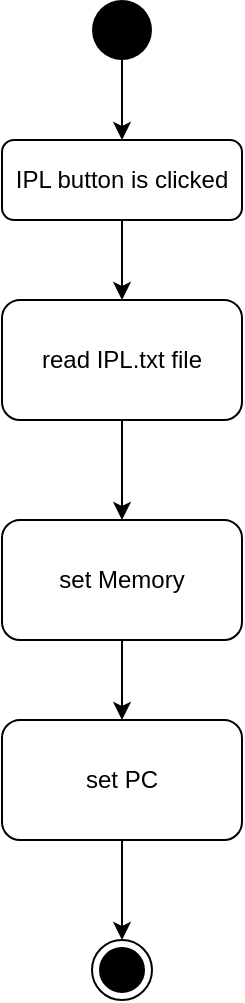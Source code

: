 <mxfile version="15.3.0" type="device" pages="3"><diagram id="C5RBs43oDa-KdzZeNtuy" name="IPL"><mxGraphModel dx="1432" dy="1086" grid="1" gridSize="10" guides="1" tooltips="1" connect="1" arrows="1" fold="1" page="1" pageScale="1" pageWidth="827" pageHeight="1169" math="0" shadow="0"><root><mxCell id="WIyWlLk6GJQsqaUBKTNV-0"/><mxCell id="WIyWlLk6GJQsqaUBKTNV-1" parent="WIyWlLk6GJQsqaUBKTNV-0"/><mxCell id="lTeoSnZGTI6gJSB_7wzA-2" value="" style="edgeStyle=orthogonalEdgeStyle;rounded=0;orthogonalLoop=1;jettySize=auto;html=1;" edge="1" parent="WIyWlLk6GJQsqaUBKTNV-1" source="WIyWlLk6GJQsqaUBKTNV-3" target="lTeoSnZGTI6gJSB_7wzA-0"><mxGeometry relative="1" as="geometry"/></mxCell><mxCell id="WIyWlLk6GJQsqaUBKTNV-3" value="IPL button is clicked" style="rounded=1;whiteSpace=wrap;html=1;fontSize=12;glass=0;strokeWidth=1;shadow=0;" parent="WIyWlLk6GJQsqaUBKTNV-1" vertex="1"><mxGeometry x="160" y="200" width="120" height="40" as="geometry"/></mxCell><mxCell id="lTeoSnZGTI6gJSB_7wzA-3" value="" style="edgeStyle=orthogonalEdgeStyle;rounded=0;orthogonalLoop=1;jettySize=auto;html=1;" edge="1" parent="WIyWlLk6GJQsqaUBKTNV-1" source="lTeoSnZGTI6gJSB_7wzA-0" target="lTeoSnZGTI6gJSB_7wzA-1"><mxGeometry relative="1" as="geometry"/></mxCell><mxCell id="lTeoSnZGTI6gJSB_7wzA-0" value="read IPL.txt file" style="rounded=1;whiteSpace=wrap;html=1;" vertex="1" parent="WIyWlLk6GJQsqaUBKTNV-1"><mxGeometry x="160" y="280" width="120" height="60" as="geometry"/></mxCell><mxCell id="4w9JUWeBYc-DnjKjHwLf-1" value="" style="edgeStyle=orthogonalEdgeStyle;rounded=0;orthogonalLoop=1;jettySize=auto;html=1;" edge="1" parent="WIyWlLk6GJQsqaUBKTNV-1" source="lTeoSnZGTI6gJSB_7wzA-1" target="4w9JUWeBYc-DnjKjHwLf-0"><mxGeometry relative="1" as="geometry"/></mxCell><mxCell id="lTeoSnZGTI6gJSB_7wzA-1" value="set Memory" style="rounded=1;whiteSpace=wrap;html=1;" vertex="1" parent="WIyWlLk6GJQsqaUBKTNV-1"><mxGeometry x="160" y="390" width="120" height="60" as="geometry"/></mxCell><mxCell id="7aXZ-nnQpydyj2Lr2WAa-3" value="" style="edgeStyle=orthogonalEdgeStyle;rounded=0;orthogonalLoop=1;jettySize=auto;html=1;" edge="1" parent="WIyWlLk6GJQsqaUBKTNV-1" source="4w9JUWeBYc-DnjKjHwLf-0" target="7aXZ-nnQpydyj2Lr2WAa-2"><mxGeometry relative="1" as="geometry"/></mxCell><mxCell id="4w9JUWeBYc-DnjKjHwLf-0" value="set PC" style="rounded=1;whiteSpace=wrap;html=1;" vertex="1" parent="WIyWlLk6GJQsqaUBKTNV-1"><mxGeometry x="160" y="490" width="120" height="60" as="geometry"/></mxCell><mxCell id="7aXZ-nnQpydyj2Lr2WAa-1" value="" style="edgeStyle=orthogonalEdgeStyle;rounded=0;orthogonalLoop=1;jettySize=auto;html=1;" edge="1" parent="WIyWlLk6GJQsqaUBKTNV-1" source="7aXZ-nnQpydyj2Lr2WAa-0" target="WIyWlLk6GJQsqaUBKTNV-3"><mxGeometry relative="1" as="geometry"/></mxCell><mxCell id="7aXZ-nnQpydyj2Lr2WAa-0" value="" style="ellipse;fillColor=#000000;strokeColor=none;" vertex="1" parent="WIyWlLk6GJQsqaUBKTNV-1"><mxGeometry x="205" y="130" width="30" height="30" as="geometry"/></mxCell><mxCell id="7aXZ-nnQpydyj2Lr2WAa-2" value="" style="ellipse;html=1;shape=endState;fillColor=#000000;strokeColor=#000000;" vertex="1" parent="WIyWlLk6GJQsqaUBKTNV-1"><mxGeometry x="205" y="600" width="30" height="30" as="geometry"/></mxCell></root></mxGraphModel></diagram><diagram id="HAf4xgl7QdpUr7papdUL" name="RUN"><mxGraphModel dx="1432" dy="1086" grid="1" gridSize="10" guides="1" tooltips="1" connect="1" arrows="1" fold="1" page="1" pageScale="1" pageWidth="1654" pageHeight="1169" math="0" shadow="0"><root><mxCell id="PVrnPiaqDC_qEHeU2EbO-0"/><mxCell id="PVrnPiaqDC_qEHeU2EbO-1" parent="PVrnPiaqDC_qEHeU2EbO-0"/><mxCell id="oy8GdK0rcT_3_MgkHsA0-11" value="" style="edgeStyle=orthogonalEdgeStyle;rounded=0;orthogonalLoop=1;jettySize=auto;html=1;" edge="1" parent="PVrnPiaqDC_qEHeU2EbO-1" source="O6vduRfFu5HHk5jVdep--0" target="O6vduRfFu5HHk5jVdep--1"><mxGeometry relative="1" as="geometry"/></mxCell><mxCell id="O6vduRfFu5HHk5jVdep--0" value="run button is clicked" style="rounded=1;whiteSpace=wrap;html=1;" vertex="1" parent="PVrnPiaqDC_qEHeU2EbO-1"><mxGeometry x="85" y="80" width="120" height="60" as="geometry"/></mxCell><mxCell id="oy8GdK0rcT_3_MgkHsA0-12" value="" style="edgeStyle=orthogonalEdgeStyle;rounded=0;orthogonalLoop=1;jettySize=auto;html=1;" edge="1" parent="PVrnPiaqDC_qEHeU2EbO-1" source="O6vduRfFu5HHk5jVdep--1" target="oy8GdK0rcT_3_MgkHsA0-0"><mxGeometry relative="1" as="geometry"/></mxCell><mxCell id="O6vduRfFu5HHk5jVdep--1" value="MAR.getFromPC(PC)" style="rounded=1;whiteSpace=wrap;html=1;" vertex="1" parent="PVrnPiaqDC_qEHeU2EbO-1"><mxGeometry x="70" y="180" width="150" height="60" as="geometry"/></mxCell><mxCell id="oy8GdK0rcT_3_MgkHsA0-13" value="" style="edgeStyle=orthogonalEdgeStyle;rounded=0;orthogonalLoop=1;jettySize=auto;html=1;" edge="1" parent="PVrnPiaqDC_qEHeU2EbO-1" source="oy8GdK0rcT_3_MgkHsA0-0" target="oy8GdK0rcT_3_MgkHsA0-1"><mxGeometry relative="1" as="geometry"/></mxCell><mxCell id="oy8GdK0rcT_3_MgkHsA0-0" value="MBR.getFromMem(MAR,MEM)" style="rounded=1;whiteSpace=wrap;html=1;" vertex="1" parent="PVrnPiaqDC_qEHeU2EbO-1"><mxGeometry x="50" y="280" width="190" height="60" as="geometry"/></mxCell><mxCell id="oy8GdK0rcT_3_MgkHsA0-14" value="" style="edgeStyle=orthogonalEdgeStyle;rounded=0;orthogonalLoop=1;jettySize=auto;html=1;" edge="1" parent="PVrnPiaqDC_qEHeU2EbO-1" source="oy8GdK0rcT_3_MgkHsA0-1" target="oy8GdK0rcT_3_MgkHsA0-2"><mxGeometry relative="1" as="geometry"/></mxCell><mxCell id="oy8GdK0rcT_3_MgkHsA0-1" value="IR.getFromMBR(MBR)" style="rounded=1;whiteSpace=wrap;html=1;" vertex="1" parent="PVrnPiaqDC_qEHeU2EbO-1"><mxGeometry x="70" y="380" width="150" height="60" as="geometry"/></mxCell><mxCell id="oy8GdK0rcT_3_MgkHsA0-15" value="" style="edgeStyle=orthogonalEdgeStyle;rounded=0;orthogonalLoop=1;jettySize=auto;html=1;" edge="1" parent="PVrnPiaqDC_qEHeU2EbO-1" source="oy8GdK0rcT_3_MgkHsA0-2" target="oy8GdK0rcT_3_MgkHsA0-6"><mxGeometry relative="1" as="geometry"/></mxCell><mxCell id="oy8GdK0rcT_3_MgkHsA0-2" value="Decoder.decoding()" style="rounded=1;whiteSpace=wrap;html=1;" vertex="1" parent="PVrnPiaqDC_qEHeU2EbO-1"><mxGeometry x="85" y="480" width="120" height="60" as="geometry"/></mxCell><mxCell id="oy8GdK0rcT_3_MgkHsA0-17" value="" style="edgeStyle=orthogonalEdgeStyle;rounded=0;orthogonalLoop=1;jettySize=auto;html=1;" edge="1" parent="PVrnPiaqDC_qEHeU2EbO-1" source="oy8GdK0rcT_3_MgkHsA0-3" target="oy8GdK0rcT_3_MgkHsA0-4"><mxGeometry relative="1" as="geometry"/></mxCell><mxCell id="oy8GdK0rcT_3_MgkHsA0-3" value="Decoder.executing()" style="rounded=1;whiteSpace=wrap;html=1;" vertex="1" parent="PVrnPiaqDC_qEHeU2EbO-1"><mxGeometry x="250" y="580" width="120" height="60" as="geometry"/></mxCell><mxCell id="oy8GdK0rcT_3_MgkHsA0-19" style="edgeStyle=orthogonalEdgeStyle;rounded=0;orthogonalLoop=1;jettySize=auto;html=1;exitX=0.5;exitY=0;exitDx=0;exitDy=0;entryX=1;entryY=0.5;entryDx=0;entryDy=0;" edge="1" parent="PVrnPiaqDC_qEHeU2EbO-1" source="oy8GdK0rcT_3_MgkHsA0-20" target="O6vduRfFu5HHk5jVdep--1"><mxGeometry relative="1" as="geometry"/></mxCell><mxCell id="oy8GdK0rcT_3_MgkHsA0-21" value="" style="edgeStyle=orthogonalEdgeStyle;rounded=0;orthogonalLoop=1;jettySize=auto;html=1;" edge="1" parent="PVrnPiaqDC_qEHeU2EbO-1" source="oy8GdK0rcT_3_MgkHsA0-4" target="oy8GdK0rcT_3_MgkHsA0-20"><mxGeometry relative="1" as="geometry"/></mxCell><mxCell id="oy8GdK0rcT_3_MgkHsA0-4" value="Decoder.depositing()" style="rounded=1;whiteSpace=wrap;html=1;" vertex="1" parent="PVrnPiaqDC_qEHeU2EbO-1"><mxGeometry x="410" y="580" width="120" height="60" as="geometry"/></mxCell><mxCell id="oy8GdK0rcT_3_MgkHsA0-16" value="" style="edgeStyle=orthogonalEdgeStyle;rounded=0;orthogonalLoop=1;jettySize=auto;html=1;" edge="1" parent="PVrnPiaqDC_qEHeU2EbO-1" source="oy8GdK0rcT_3_MgkHsA0-6" target="oy8GdK0rcT_3_MgkHsA0-3"><mxGeometry relative="1" as="geometry"/></mxCell><mxCell id="oy8GdK0rcT_3_MgkHsA0-18" value="" style="edgeStyle=orthogonalEdgeStyle;rounded=0;orthogonalLoop=1;jettySize=auto;html=1;" edge="1" parent="PVrnPiaqDC_qEHeU2EbO-1" source="oy8GdK0rcT_3_MgkHsA0-6" target="oy8GdK0rcT_3_MgkHsA0-8"><mxGeometry relative="1" as="geometry"/></mxCell><mxCell id="oy8GdK0rcT_3_MgkHsA0-6" value="operand is halt?" style="rhombus;whiteSpace=wrap;html=1;" vertex="1" parent="PVrnPiaqDC_qEHeU2EbO-1"><mxGeometry x="82.5" y="570" width="125" height="80" as="geometry"/></mxCell><mxCell id="oy8GdK0rcT_3_MgkHsA0-8" value="" style="ellipse;html=1;shape=endState;fillColor=#000000;strokeColor=#000000;" vertex="1" parent="PVrnPiaqDC_qEHeU2EbO-1"><mxGeometry x="130" y="690" width="30" height="30" as="geometry"/></mxCell><mxCell id="oy8GdK0rcT_3_MgkHsA0-10" value="" style="edgeStyle=orthogonalEdgeStyle;rounded=0;orthogonalLoop=1;jettySize=auto;html=1;" edge="1" parent="PVrnPiaqDC_qEHeU2EbO-1" source="oy8GdK0rcT_3_MgkHsA0-9" target="O6vduRfFu5HHk5jVdep--0"><mxGeometry relative="1" as="geometry"/></mxCell><mxCell id="oy8GdK0rcT_3_MgkHsA0-9" value="" style="ellipse;fillColor=#000000;strokeColor=none;" vertex="1" parent="PVrnPiaqDC_qEHeU2EbO-1"><mxGeometry x="130" y="10" width="30" height="30" as="geometry"/></mxCell><mxCell id="oy8GdK0rcT_3_MgkHsA0-20" value="PC.nextProgram()" style="rounded=1;whiteSpace=wrap;html=1;" vertex="1" parent="PVrnPiaqDC_qEHeU2EbO-1"><mxGeometry x="570" y="580" width="120" height="60" as="geometry"/></mxCell></root></mxGraphModel></diagram><diagram id="1xZTCdIZ2Ou_GyxZ-5XH" name="LOAD &amp; STORE"><mxGraphModel dx="716" dy="543" grid="1" gridSize="10" guides="1" tooltips="1" connect="1" arrows="1" fold="1" page="1" pageScale="1" pageWidth="1654" pageHeight="1169" math="0" shadow="0"><root><mxCell id="vJ2HwZKd3I0lCIp-9AiI-0"/><mxCell id="vJ2HwZKd3I0lCIp-9AiI-1" parent="vJ2HwZKd3I0lCIp-9AiI-0"/><mxCell id="IkYdSmamu0NTS0aVTPEG-3" value="" style="edgeStyle=orthogonalEdgeStyle;rounded=0;orthogonalLoop=1;jettySize=auto;html=1;" edge="1" parent="vJ2HwZKd3I0lCIp-9AiI-1" source="vJ2HwZKd3I0lCIp-9AiI-2" target="mDTZUz9UFN_zQCU3IJ_3-1"><mxGeometry relative="1" as="geometry"/></mxCell><mxCell id="vJ2HwZKd3I0lCIp-9AiI-2" value="" style="ellipse;fillColor=#000000;strokeColor=none;" vertex="1" parent="vJ2HwZKd3I0lCIp-9AiI-1"><mxGeometry x="240" y="40" width="30" height="30" as="geometry"/></mxCell><mxCell id="vJ2HwZKd3I0lCIp-9AiI-3" value="" style="ellipse;html=1;shape=endState;fillColor=#000000;strokeColor=#000000;" vertex="1" parent="vJ2HwZKd3I0lCIp-9AiI-1"><mxGeometry x="240" y="620" width="30" height="30" as="geometry"/></mxCell><mxCell id="IkYdSmamu0NTS0aVTPEG-4" value="" style="edgeStyle=orthogonalEdgeStyle;rounded=0;orthogonalLoop=1;jettySize=auto;html=1;" edge="1" parent="vJ2HwZKd3I0lCIp-9AiI-1" source="mDTZUz9UFN_zQCU3IJ_3-1" target="mDTZUz9UFN_zQCU3IJ_3-2"><mxGeometry relative="1" as="geometry"/></mxCell><mxCell id="mDTZUz9UFN_zQCU3IJ_3-1" value="LOAD or STORE button is clicked" style="rounded=1;whiteSpace=wrap;html=1;" vertex="1" parent="vJ2HwZKd3I0lCIp-9AiI-1"><mxGeometry x="195" y="110" width="120" height="60" as="geometry"/></mxCell><mxCell id="IkYdSmamu0NTS0aVTPEG-5" value="" style="edgeStyle=orthogonalEdgeStyle;rounded=0;orthogonalLoop=1;jettySize=auto;html=1;" edge="1" parent="vJ2HwZKd3I0lCIp-9AiI-1" source="mDTZUz9UFN_zQCU3IJ_3-2" target="IkYdSmamu0NTS0aVTPEG-0"><mxGeometry relative="1" as="geometry"/></mxCell><mxCell id="mDTZUz9UFN_zQCU3IJ_3-2" value="IR.setValue(user_input)" style="rounded=1;whiteSpace=wrap;html=1;" vertex="1" parent="vJ2HwZKd3I0lCIp-9AiI-1"><mxGeometry x="177.5" y="210" width="155" height="60" as="geometry"/></mxCell><mxCell id="IkYdSmamu0NTS0aVTPEG-6" value="" style="edgeStyle=orthogonalEdgeStyle;rounded=0;orthogonalLoop=1;jettySize=auto;html=1;" edge="1" parent="vJ2HwZKd3I0lCIp-9AiI-1" source="IkYdSmamu0NTS0aVTPEG-0" target="IkYdSmamu0NTS0aVTPEG-1"><mxGeometry relative="1" as="geometry"/></mxCell><mxCell id="IkYdSmamu0NTS0aVTPEG-0" value="Decoder.decoding()" style="rounded=1;whiteSpace=wrap;html=1;" vertex="1" parent="vJ2HwZKd3I0lCIp-9AiI-1"><mxGeometry x="195" y="310" width="120" height="60" as="geometry"/></mxCell><mxCell id="IkYdSmamu0NTS0aVTPEG-7" value="" style="edgeStyle=orthogonalEdgeStyle;rounded=0;orthogonalLoop=1;jettySize=auto;html=1;" edge="1" parent="vJ2HwZKd3I0lCIp-9AiI-1" source="IkYdSmamu0NTS0aVTPEG-1" target="IkYdSmamu0NTS0aVTPEG-2"><mxGeometry relative="1" as="geometry"/></mxCell><mxCell id="IkYdSmamu0NTS0aVTPEG-1" value="Decoder.executing()" style="rounded=1;whiteSpace=wrap;html=1;" vertex="1" parent="vJ2HwZKd3I0lCIp-9AiI-1"><mxGeometry x="195" y="410" width="120" height="60" as="geometry"/></mxCell><mxCell id="IkYdSmamu0NTS0aVTPEG-8" value="" style="edgeStyle=orthogonalEdgeStyle;rounded=0;orthogonalLoop=1;jettySize=auto;html=1;" edge="1" parent="vJ2HwZKd3I0lCIp-9AiI-1" source="IkYdSmamu0NTS0aVTPEG-2" target="vJ2HwZKd3I0lCIp-9AiI-3"><mxGeometry relative="1" as="geometry"/></mxCell><mxCell id="IkYdSmamu0NTS0aVTPEG-2" value="Decoder.depositing()" style="rounded=1;whiteSpace=wrap;html=1;" vertex="1" parent="vJ2HwZKd3I0lCIp-9AiI-1"><mxGeometry x="195" y="510" width="120" height="60" as="geometry"/></mxCell><mxCell id="IkYdSmamu0NTS0aVTPEG-9" value="Maybe we need to check whether the operand is legal" style="text;html=1;strokeColor=none;fillColor=none;align=center;verticalAlign=middle;whiteSpace=wrap;rounded=0;" vertex="1" parent="vJ2HwZKd3I0lCIp-9AiI-1"><mxGeometry x="430" y="170" width="170" height="20" as="geometry"/></mxCell><mxCell id="IkYdSmamu0NTS0aVTPEG-10" value="" style="endArrow=classic;html=1;exitX=0;exitY=0.5;exitDx=0;exitDy=0;" edge="1" parent="vJ2HwZKd3I0lCIp-9AiI-1" source="IkYdSmamu0NTS0aVTPEG-9"><mxGeometry width="50" height="50" relative="1" as="geometry"><mxPoint x="340" y="240" as="sourcePoint"/><mxPoint x="350" y="180" as="targetPoint"/></mxGeometry></mxCell></root></mxGraphModel></diagram></mxfile>